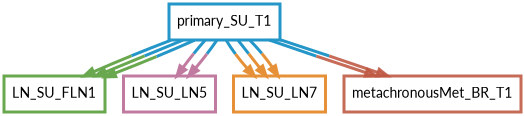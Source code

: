 digraph  {
dpi=600;size=3.5;
LN_SU_FLN1 [color="#6aa84fff", fillcolor=white, fontname=Lato, penwidth="3.0", shape=box];
LN_SU_LN5 [color="#c27ba0ff", fillcolor=white, fontname=Lato, penwidth="3.0", shape=box];
LN_SU_LN7 [color="#e69138ff", fillcolor=white, fontname=Lato, penwidth="3.0", shape=box];
metachronousMet_BR_T1 [color="#be5742e1", fillcolor=white, fontname=Lato, penwidth="3.0", shape=box];
primary_SU_T1 [color="#2496c8ff", fillcolor=white, fontname=Lato, penwidth="3.0", shape=box];
primary_SU_T1 -> LN_SU_FLN1  [color="#2496c8ff;0.5:#6aa84fff", key=0, penwidth=3];
primary_SU_T1 -> LN_SU_FLN1  [color="#2496c8ff;0.5:#6aa84fff", key=1, penwidth=3];
primary_SU_T1 -> LN_SU_FLN1  [color="#2496c8ff;0.5:#6aa84fff", key=2, penwidth=3];
primary_SU_T1 -> LN_SU_LN5  [color="#2496c8ff;0.5:#c27ba0ff", key=0, penwidth=3];
primary_SU_T1 -> LN_SU_LN5  [color="#2496c8ff;0.5:#c27ba0ff", key=1, penwidth=3];
primary_SU_T1 -> LN_SU_LN7  [color="#2496c8ff;0.5:#e69138ff", key=0, penwidth=3];
primary_SU_T1 -> LN_SU_LN7  [color="#2496c8ff;0.5:#e69138ff", key=1, penwidth=3];
primary_SU_T1 -> LN_SU_LN7  [color="#2496c8ff;0.5:#e69138ff", key=2, penwidth=3];
primary_SU_T1 -> metachronousMet_BR_T1  [color="#2496c8ff;0.5:#be5742e1", key=0, penwidth=3];
primary_SU_T1 -> metachronousMet_BR_T1  [color="#2496c8ff;0.5:#be5742e1", key=1, penwidth=3];
}
